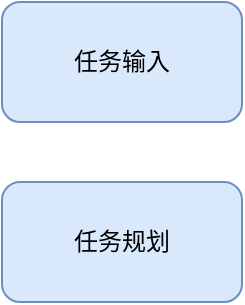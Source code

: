 <mxfile version="12.1.4" type="github" pages="1">
  <diagram id="yZJRV0GO1RGtg8hs4W5D" name="Page-1">
    <mxGraphModel dx="2062" dy="760" grid="1" gridSize="10" guides="1" tooltips="1" connect="1" arrows="1" fold="1" page="1" pageScale="1" pageWidth="826" pageHeight="1169" math="0" shadow="0">
      <root>
        <mxCell id="0"/>
        <mxCell id="1" parent="0"/>
        <mxCell id="P6lC5pPqpMT8iZ2sA-Gk-1" value="任务输入" style="rounded=1;whiteSpace=wrap;html=1;fillColor=#dae8fc;strokeColor=#6c8ebf;" vertex="1" parent="1">
          <mxGeometry x="270" y="190" width="120" height="60" as="geometry"/>
        </mxCell>
        <mxCell id="P6lC5pPqpMT8iZ2sA-Gk-2" value="任务规划" style="rounded=1;whiteSpace=wrap;html=1;fillColor=#dae8fc;strokeColor=#6c8ebf;" vertex="1" parent="1">
          <mxGeometry x="270" y="280" width="120" height="60" as="geometry"/>
        </mxCell>
      </root>
    </mxGraphModel>
  </diagram>
</mxfile>
